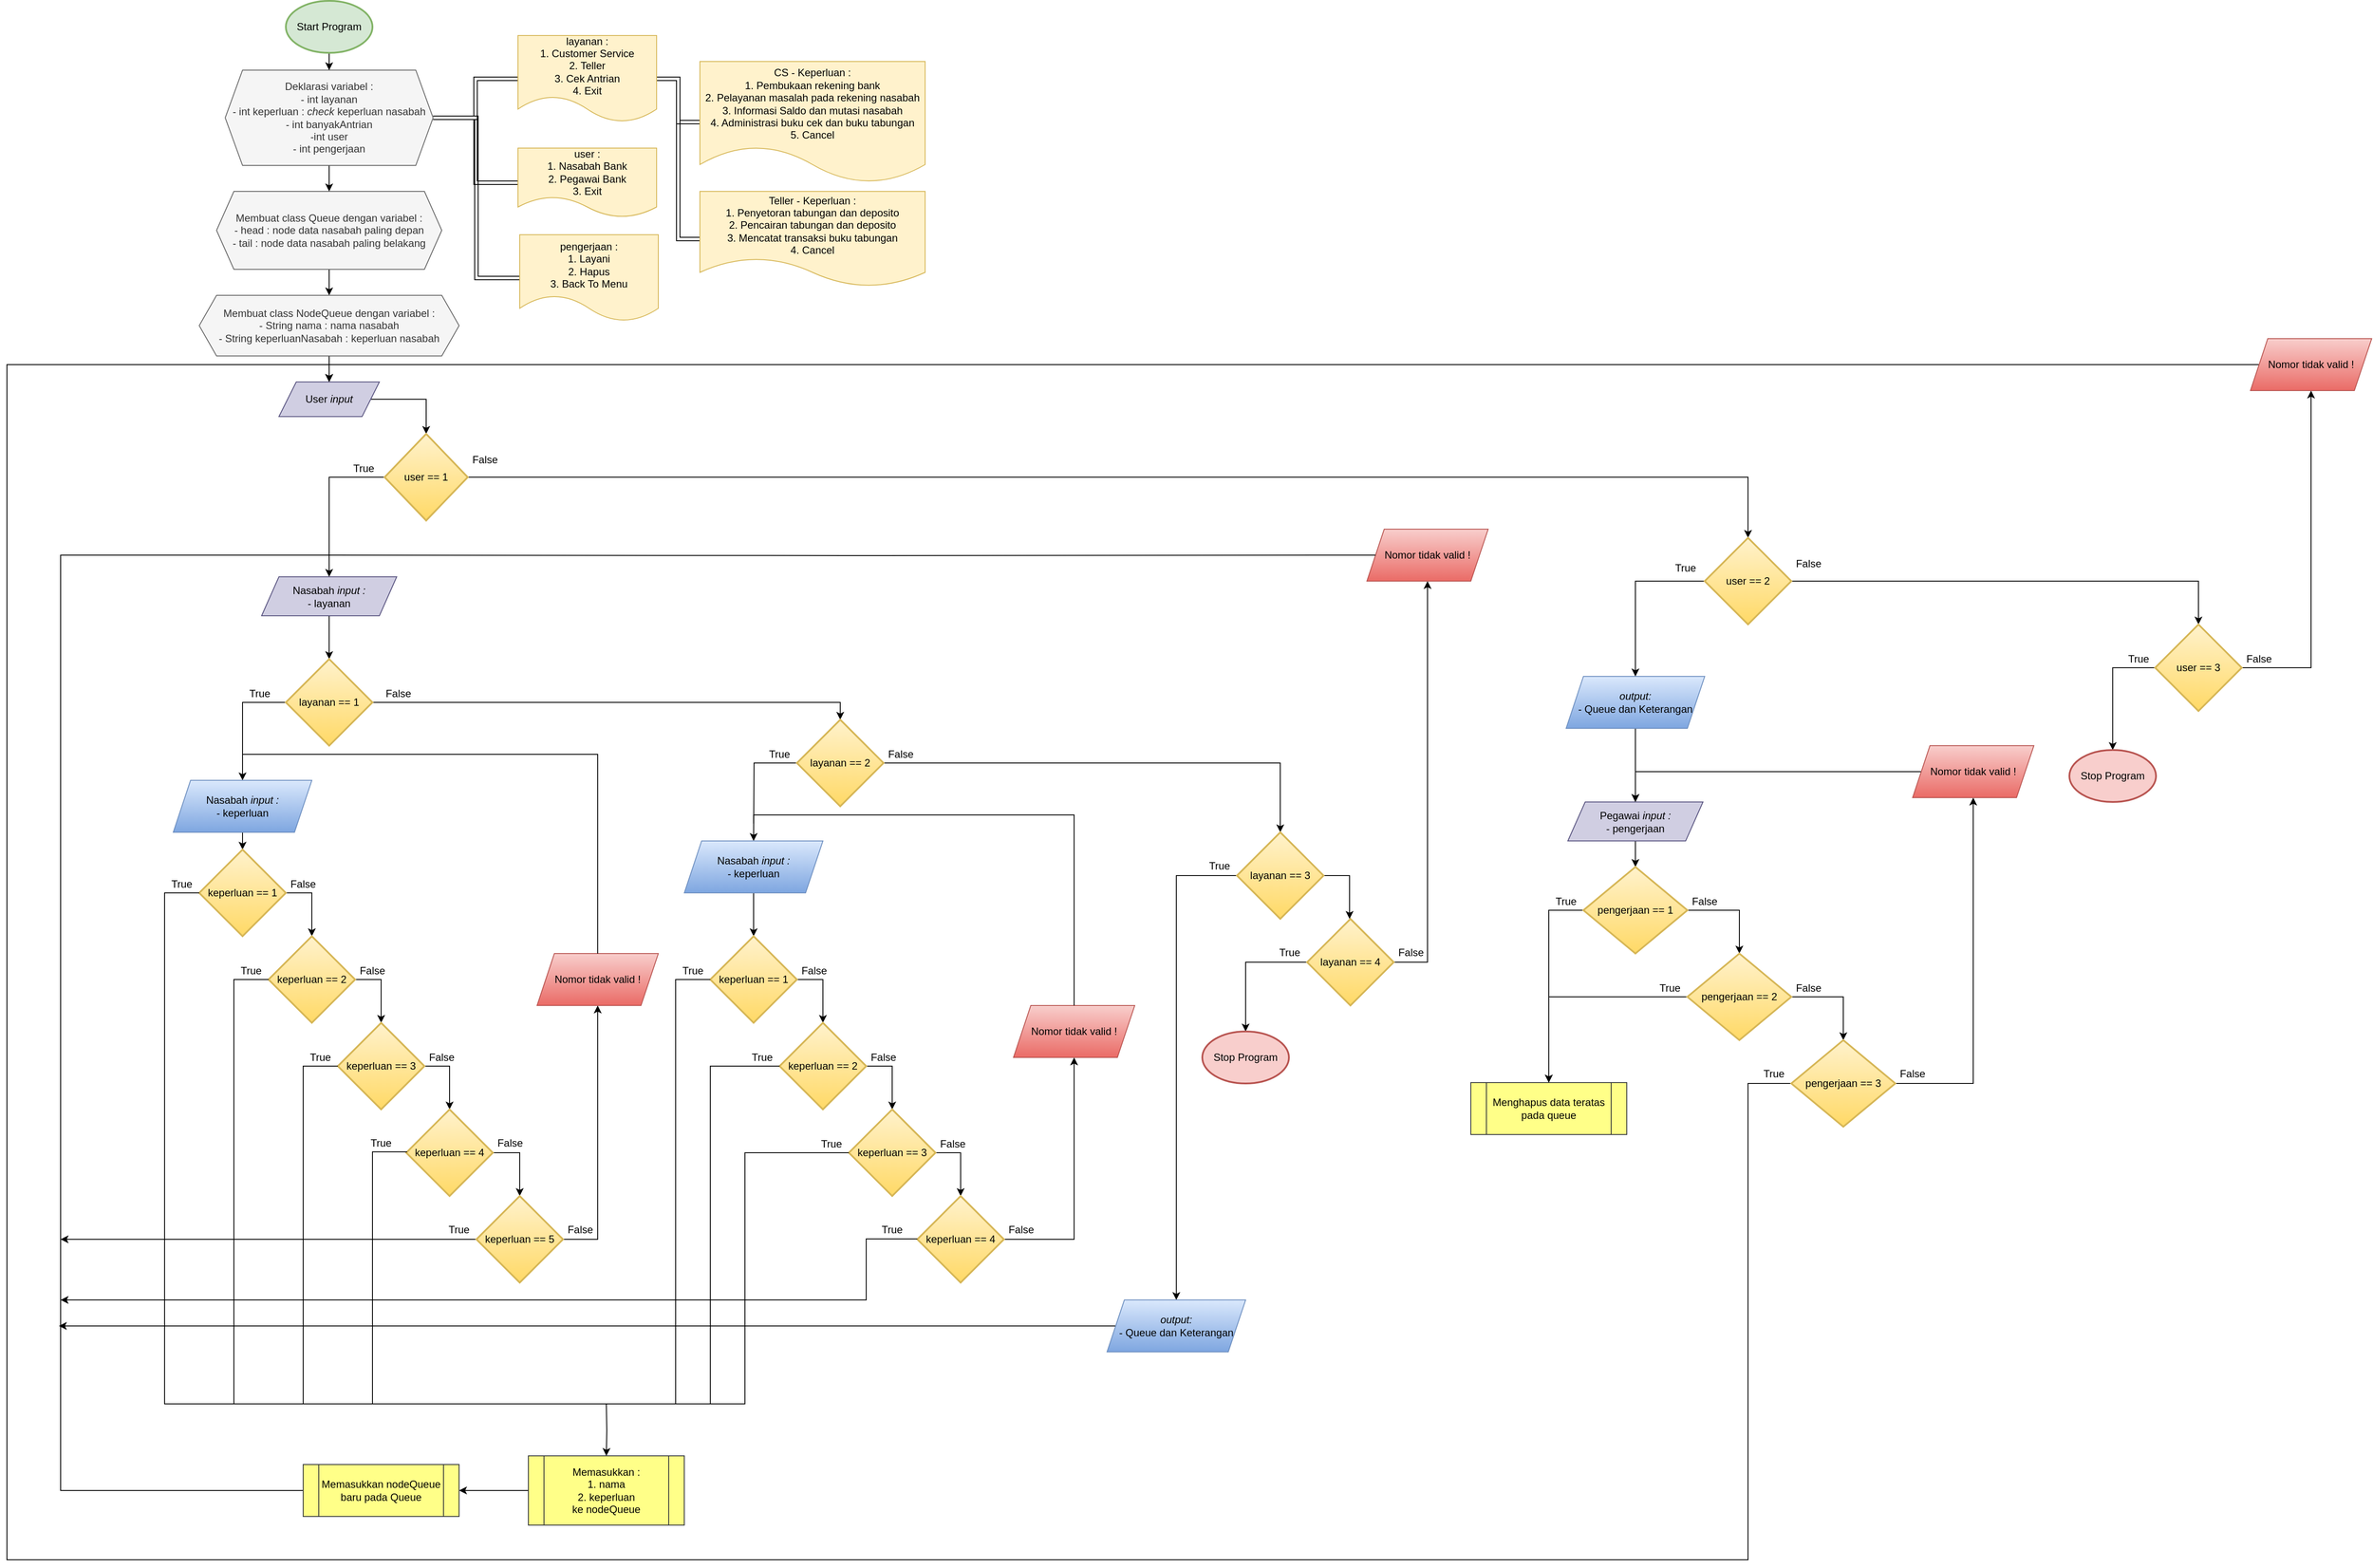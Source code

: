 <mxfile version="14.6.10" type="device"><diagram id="W_DBO2ZxxLpBZ6xTvFUn" name="Page-1"><mxGraphModel dx="1730" dy="913" grid="1" gridSize="10" guides="1" tooltips="1" connect="1" arrows="1" fold="1" page="1" pageScale="1" pageWidth="1654" pageHeight="1169" math="0" shadow="0"><root><mxCell id="0"/><mxCell id="1" parent="0"/><mxCell id="uDgiUrvxa3Ym_vruylxu-8" style="edgeStyle=orthogonalEdgeStyle;rounded=0;orthogonalLoop=1;jettySize=auto;html=1;entryX=0.5;entryY=0;entryDx=0;entryDy=0;" parent="1" source="uDgiUrvxa3Ym_vruylxu-2" target="uDgiUrvxa3Ym_vruylxu-17" edge="1"><mxGeometry relative="1" as="geometry"><mxPoint x="422" y="450" as="targetPoint"/></mxGeometry></mxCell><mxCell id="uDgiUrvxa3Ym_vruylxu-2" value="Start Program" style="strokeWidth=2;html=1;shape=mxgraph.flowchart.start_1;whiteSpace=wrap;shadow=0;strokeColor=#82b366;fillColor=#d5e8d4;gradientDirection=north;" parent="1" vertex="1"><mxGeometry x="372" y="360" width="100" height="60" as="geometry"/></mxCell><mxCell id="uDgiUrvxa3Ym_vruylxu-14" style="edgeStyle=orthogonalEdgeStyle;rounded=0;orthogonalLoop=1;jettySize=auto;html=1;entryX=0.5;entryY=0;entryDx=0;entryDy=0;" parent="1" source="uDgiUrvxa3Ym_vruylxu-9" target="uDgiUrvxa3Ym_vruylxu-13" edge="1"><mxGeometry relative="1" as="geometry"/></mxCell><mxCell id="uDgiUrvxa3Ym_vruylxu-9" value="Membuat class Queue dengan variabel :&lt;br&gt;- head : node data nasabah paling depan&lt;br&gt;- tail : node data nasabah paling belakang" style="shape=hexagon;perimeter=hexagonPerimeter2;whiteSpace=wrap;html=1;fixedSize=1;shadow=0;fillColor=#f5f5f5;strokeColor=#666666;fontColor=#333333;" parent="1" vertex="1"><mxGeometry x="292" y="580" width="260" height="90" as="geometry"/></mxCell><mxCell id="uDgiUrvxa3Ym_vruylxu-290" value="" style="edgeStyle=orthogonalEdgeStyle;rounded=0;orthogonalLoop=1;jettySize=auto;html=1;" parent="1" source="uDgiUrvxa3Ym_vruylxu-13" target="uDgiUrvxa3Ym_vruylxu-223" edge="1"><mxGeometry relative="1" as="geometry"/></mxCell><mxCell id="uDgiUrvxa3Ym_vruylxu-13" value="Membuat class NodeQueue dengan variabel :&lt;br&gt;- String nama : nama nasabah&lt;br&gt;- String keperluanNasabah : keperluan nasabah" style="shape=hexagon;perimeter=hexagonPerimeter2;whiteSpace=wrap;html=1;fixedSize=1;shadow=0;fillColor=#f5f5f5;strokeColor=#666666;fontColor=#333333;" parent="1" vertex="1"><mxGeometry x="272" y="700" width="300" height="70" as="geometry"/></mxCell><mxCell id="uDgiUrvxa3Ym_vruylxu-26" value="" style="edgeStyle=orthogonalEdgeStyle;rounded=0;orthogonalLoop=1;jettySize=auto;html=1;" parent="1" source="uDgiUrvxa3Ym_vruylxu-15" target="uDgiUrvxa3Ym_vruylxu-24" edge="1"><mxGeometry relative="1" as="geometry"/></mxCell><mxCell id="uDgiUrvxa3Ym_vruylxu-15" value="Nasabah &lt;i&gt;input :&lt;/i&gt;&lt;br&gt;- layanan" style="shape=parallelogram;perimeter=parallelogramPerimeter;whiteSpace=wrap;html=1;fixedSize=1;shadow=0;fillColor=#d0cee2;strokeColor=#56517e;" parent="1" vertex="1"><mxGeometry x="344" y="1025" width="156" height="45" as="geometry"/></mxCell><mxCell id="uDgiUrvxa3Ym_vruylxu-19" style="edgeStyle=orthogonalEdgeStyle;rounded=0;orthogonalLoop=1;jettySize=auto;html=1;exitX=0.5;exitY=1;exitDx=0;exitDy=0;entryX=0.5;entryY=0;entryDx=0;entryDy=0;" parent="1" source="uDgiUrvxa3Ym_vruylxu-17" target="uDgiUrvxa3Ym_vruylxu-9" edge="1"><mxGeometry relative="1" as="geometry"/></mxCell><mxCell id="uDgiUrvxa3Ym_vruylxu-32" value="" style="edgeStyle=orthogonalEdgeStyle;rounded=0;orthogonalLoop=1;jettySize=auto;html=1;shape=link;" parent="1" source="uDgiUrvxa3Ym_vruylxu-17" target="uDgiUrvxa3Ym_vruylxu-29" edge="1"><mxGeometry relative="1" as="geometry"/></mxCell><mxCell id="uDgiUrvxa3Ym_vruylxu-262" style="edgeStyle=orthogonalEdgeStyle;shape=link;rounded=0;orthogonalLoop=1;jettySize=auto;html=1;entryX=0;entryY=0.5;entryDx=0;entryDy=0;" parent="1" source="uDgiUrvxa3Ym_vruylxu-17" target="uDgiUrvxa3Ym_vruylxu-261" edge="1"><mxGeometry relative="1" as="geometry"/></mxCell><mxCell id="uDgiUrvxa3Ym_vruylxu-17" value="Deklarasi variabel :&lt;br&gt;- int layanan&lt;br&gt;- int keperluan : &lt;i&gt;check &lt;/i&gt;keperluan nasabah&lt;br&gt;- int banyakAntrian&lt;br&gt;-int user&lt;br&gt;- int pengerjaan" style="shape=hexagon;perimeter=hexagonPerimeter2;whiteSpace=wrap;html=1;fixedSize=1;shadow=0;fillColor=#f5f5f5;strokeColor=#666666;fontColor=#333333;" parent="1" vertex="1"><mxGeometry x="302" y="440" width="240" height="110" as="geometry"/></mxCell><mxCell id="uDgiUrvxa3Ym_vruylxu-34" style="edgeStyle=orthogonalEdgeStyle;rounded=0;orthogonalLoop=1;jettySize=auto;html=1;entryX=0.5;entryY=0;entryDx=0;entryDy=0;" parent="1" source="uDgiUrvxa3Ym_vruylxu-24" target="uDgiUrvxa3Ym_vruylxu-84" edge="1"><mxGeometry relative="1" as="geometry"><mxPoint x="322" y="1230" as="targetPoint"/><Array as="points"><mxPoint x="322" y="1170"/></Array></mxGeometry></mxCell><mxCell id="uDgiUrvxa3Ym_vruylxu-38" style="edgeStyle=orthogonalEdgeStyle;rounded=0;orthogonalLoop=1;jettySize=auto;html=1;entryX=0.5;entryY=0;entryDx=0;entryDy=0;entryPerimeter=0;" parent="1" source="uDgiUrvxa3Ym_vruylxu-24" target="uDgiUrvxa3Ym_vruylxu-36" edge="1"><mxGeometry relative="1" as="geometry"/></mxCell><mxCell id="uDgiUrvxa3Ym_vruylxu-24" value="layanan == 1" style="strokeWidth=2;html=1;shape=mxgraph.flowchart.decision;whiteSpace=wrap;shadow=0;gradientColor=#ffd966;fillColor=#fff2cc;strokeColor=#d6b656;" parent="1" vertex="1"><mxGeometry x="372" y="1120" width="100" height="100" as="geometry"/></mxCell><mxCell id="uDgiUrvxa3Ym_vruylxu-27" value="True" style="text;html=1;strokeColor=none;fillColor=none;align=center;verticalAlign=middle;whiteSpace=wrap;rounded=0;shadow=0;" parent="1" vertex="1"><mxGeometry x="322" y="1150" width="40" height="20" as="geometry"/></mxCell><mxCell id="uDgiUrvxa3Ym_vruylxu-116" value="" style="edgeStyle=orthogonalEdgeStyle;rounded=0;orthogonalLoop=1;jettySize=auto;html=1;shape=link;" parent="1" source="uDgiUrvxa3Ym_vruylxu-29" target="uDgiUrvxa3Ym_vruylxu-115" edge="1"><mxGeometry relative="1" as="geometry"/></mxCell><mxCell id="uDgiUrvxa3Ym_vruylxu-118" style="edgeStyle=orthogonalEdgeStyle;shape=link;rounded=0;orthogonalLoop=1;jettySize=auto;html=1;entryX=0;entryY=0.5;entryDx=0;entryDy=0;" parent="1" source="uDgiUrvxa3Ym_vruylxu-29" target="uDgiUrvxa3Ym_vruylxu-117" edge="1"><mxGeometry relative="1" as="geometry"/></mxCell><mxCell id="uDgiUrvxa3Ym_vruylxu-29" value="layanan :&lt;br&gt;1. Customer Service&lt;br&gt;2. Teller&lt;br&gt;3. Cek Antrian&lt;br&gt;4. Exit" style="shape=document;whiteSpace=wrap;html=1;boundedLbl=1;dashed=0;flipH=1;shadow=0;fillColor=#fff2cc;strokeColor=#d6b656;" parent="1" vertex="1"><mxGeometry x="640" y="400" width="160" height="100" as="geometry"/></mxCell><mxCell id="uDgiUrvxa3Ym_vruylxu-47" style="edgeStyle=orthogonalEdgeStyle;rounded=0;orthogonalLoop=1;jettySize=auto;html=1;" parent="1" source="uDgiUrvxa3Ym_vruylxu-36" edge="1"><mxGeometry relative="1" as="geometry"><mxPoint x="912" y="1330" as="targetPoint"/></mxGeometry></mxCell><mxCell id="uDgiUrvxa3Ym_vruylxu-246" style="edgeStyle=orthogonalEdgeStyle;rounded=0;orthogonalLoop=1;jettySize=auto;html=1;entryX=0.5;entryY=0;entryDx=0;entryDy=0;entryPerimeter=0;" parent="1" source="uDgiUrvxa3Ym_vruylxu-36" target="uDgiUrvxa3Ym_vruylxu-245" edge="1"><mxGeometry relative="1" as="geometry"/></mxCell><mxCell id="uDgiUrvxa3Ym_vruylxu-36" value="layanan == 2" style="strokeWidth=2;html=1;shape=mxgraph.flowchart.decision;whiteSpace=wrap;shadow=0;gradientColor=#ffd966;fillColor=#fff2cc;strokeColor=#d6b656;" parent="1" vertex="1"><mxGeometry x="962" y="1190" width="100" height="100" as="geometry"/></mxCell><mxCell id="uDgiUrvxa3Ym_vruylxu-37" value="True" style="text;html=1;strokeColor=none;fillColor=none;align=center;verticalAlign=middle;whiteSpace=wrap;rounded=0;shadow=0;" parent="1" vertex="1"><mxGeometry x="922" y="1220" width="40" height="20" as="geometry"/></mxCell><mxCell id="uDgiUrvxa3Ym_vruylxu-43" value="False" style="text;html=1;strokeColor=none;fillColor=none;align=center;verticalAlign=middle;whiteSpace=wrap;rounded=0;shadow=0;" parent="1" vertex="1"><mxGeometry x="482" y="1150" width="40" height="20" as="geometry"/></mxCell><mxCell id="uDgiUrvxa3Ym_vruylxu-52" value="False" style="text;html=1;strokeColor=none;fillColor=none;align=center;verticalAlign=middle;whiteSpace=wrap;rounded=0;shadow=0;" parent="1" vertex="1"><mxGeometry x="1062" y="1220" width="40" height="20" as="geometry"/></mxCell><mxCell id="uDgiUrvxa3Ym_vruylxu-94" value="" style="edgeStyle=orthogonalEdgeStyle;rounded=0;orthogonalLoop=1;jettySize=auto;html=1;" parent="1" source="uDgiUrvxa3Ym_vruylxu-84" target="uDgiUrvxa3Ym_vruylxu-88" edge="1"><mxGeometry relative="1" as="geometry"/></mxCell><mxCell id="uDgiUrvxa3Ym_vruylxu-84" value="Nasabah &lt;i&gt;input :&lt;/i&gt;&lt;br&gt;- keperluan" style="shape=parallelogram;perimeter=parallelogramPerimeter;whiteSpace=wrap;html=1;fixedSize=1;shadow=0;gradientColor=#7ea6e0;fillColor=#dae8fc;strokeColor=#6c8ebf;" parent="1" vertex="1"><mxGeometry x="242" y="1260" width="160" height="60" as="geometry"/></mxCell><mxCell id="uDgiUrvxa3Ym_vruylxu-130" style="edgeStyle=orthogonalEdgeStyle;rounded=0;orthogonalLoop=1;jettySize=auto;html=1;entryX=0.5;entryY=0;entryDx=0;entryDy=0;entryPerimeter=0;" parent="1" source="uDgiUrvxa3Ym_vruylxu-88" target="uDgiUrvxa3Ym_vruylxu-103" edge="1"><mxGeometry relative="1" as="geometry"><Array as="points"><mxPoint x="402" y="1390"/></Array></mxGeometry></mxCell><mxCell id="uDgiUrvxa3Ym_vruylxu-88" value="keperluan == 1" style="strokeWidth=2;html=1;shape=mxgraph.flowchart.decision;whiteSpace=wrap;shadow=0;gradientColor=#ffd966;fillColor=#fff2cc;strokeColor=#d6b656;" parent="1" vertex="1"><mxGeometry x="272" y="1340" width="100" height="100" as="geometry"/></mxCell><mxCell id="uDgiUrvxa3Ym_vruylxu-89" value="True" style="text;html=1;strokeColor=none;fillColor=none;align=center;verticalAlign=middle;whiteSpace=wrap;rounded=0;shadow=0;" parent="1" vertex="1"><mxGeometry x="232" y="1370" width="40" height="20" as="geometry"/></mxCell><mxCell id="uDgiUrvxa3Ym_vruylxu-156" value="" style="edgeStyle=orthogonalEdgeStyle;rounded=0;orthogonalLoop=1;jettySize=auto;html=1;" parent="1" source="uDgiUrvxa3Ym_vruylxu-90" target="uDgiUrvxa3Ym_vruylxu-155" edge="1"><mxGeometry relative="1" as="geometry"/></mxCell><mxCell id="uDgiUrvxa3Ym_vruylxu-90" value="&lt;span style=&quot;font-family: &amp;#34;helvetica&amp;#34;&quot;&gt;Memasukkan :&lt;/span&gt;&lt;br style=&quot;font-family: &amp;#34;helvetica&amp;#34;&quot;&gt;&lt;span style=&quot;font-family: &amp;#34;helvetica&amp;#34;&quot;&gt;1. nama&lt;/span&gt;&lt;br style=&quot;font-family: &amp;#34;helvetica&amp;#34;&quot;&gt;&lt;span style=&quot;font-family: &amp;#34;helvetica&amp;#34;&quot;&gt;2. keperluan&lt;/span&gt;&lt;br style=&quot;font-family: &amp;#34;helvetica&amp;#34;&quot;&gt;&lt;span style=&quot;font-family: &amp;#34;helvetica&amp;#34;&quot;&gt;ke nodeQueue&lt;/span&gt;" style="shape=process;whiteSpace=wrap;html=1;backgroundOutline=1;shadow=0;fillColor=#ffff88;strokeColor=#36393d;" parent="1" vertex="1"><mxGeometry x="652" y="2040" width="180" height="80" as="geometry"/></mxCell><mxCell id="uDgiUrvxa3Ym_vruylxu-131" style="edgeStyle=orthogonalEdgeStyle;rounded=0;orthogonalLoop=1;jettySize=auto;html=1;entryX=0.5;entryY=0;entryDx=0;entryDy=0;entryPerimeter=0;" parent="1" source="uDgiUrvxa3Ym_vruylxu-103" target="uDgiUrvxa3Ym_vruylxu-109" edge="1"><mxGeometry relative="1" as="geometry"><Array as="points"><mxPoint x="482" y="1490"/></Array></mxGeometry></mxCell><mxCell id="uDgiUrvxa3Ym_vruylxu-103" value="keperluan == 2" style="strokeWidth=2;html=1;shape=mxgraph.flowchart.decision;whiteSpace=wrap;shadow=0;gradientColor=#ffd966;fillColor=#fff2cc;strokeColor=#d6b656;" parent="1" vertex="1"><mxGeometry x="352" y="1440" width="100" height="100" as="geometry"/></mxCell><mxCell id="uDgiUrvxa3Ym_vruylxu-132" style="edgeStyle=orthogonalEdgeStyle;rounded=0;orthogonalLoop=1;jettySize=auto;html=1;entryX=0.5;entryY=0;entryDx=0;entryDy=0;entryPerimeter=0;" parent="1" source="uDgiUrvxa3Ym_vruylxu-109" target="uDgiUrvxa3Ym_vruylxu-126" edge="1"><mxGeometry relative="1" as="geometry"><Array as="points"><mxPoint x="561" y="1590"/></Array></mxGeometry></mxCell><mxCell id="uDgiUrvxa3Ym_vruylxu-109" value="keperluan == 3" style="strokeWidth=2;html=1;shape=mxgraph.flowchart.decision;whiteSpace=wrap;shadow=0;gradientColor=#ffd966;fillColor=#fff2cc;strokeColor=#d6b656;" parent="1" vertex="1"><mxGeometry x="432" y="1540" width="100" height="100" as="geometry"/></mxCell><mxCell id="uDgiUrvxa3Ym_vruylxu-115" value="CS - Keperluan :&lt;br&gt;1. Pembukaan rekening bank&lt;br&gt;2. Pelayanan masalah pada rekening nasabah&lt;br&gt;3. Informasi Saldo dan mutasi nasabah&lt;br&gt;4. Administrasi buku cek dan buku tabungan&lt;br&gt;5. Cancel" style="shape=document;whiteSpace=wrap;html=1;boundedLbl=1;dashed=0;flipH=1;shadow=0;fillColor=#fff2cc;strokeColor=#d6b656;" parent="1" vertex="1"><mxGeometry x="850" y="430" width="260" height="140" as="geometry"/></mxCell><mxCell id="uDgiUrvxa3Ym_vruylxu-117" value="Teller - Keperluan :&lt;br&gt;1. Penyetoran tabungan dan deposito&lt;br&gt;2. Pencairan tabungan dan deposito&lt;br&gt;3. Mencatat transaksi buku tabungan&lt;br&gt;4. Cancel" style="shape=document;whiteSpace=wrap;html=1;boundedLbl=1;dashed=0;flipH=1;shadow=0;fillColor=#fff2cc;strokeColor=#d6b656;" parent="1" vertex="1"><mxGeometry x="850" y="580" width="260" height="110" as="geometry"/></mxCell><mxCell id="uDgiUrvxa3Ym_vruylxu-134" value="" style="edgeStyle=orthogonalEdgeStyle;rounded=0;orthogonalLoop=1;jettySize=auto;html=1;" parent="1" source="uDgiUrvxa3Ym_vruylxu-126" target="uDgiUrvxa3Ym_vruylxu-133" edge="1"><mxGeometry relative="1" as="geometry"><Array as="points"><mxPoint x="642" y="1690"/></Array></mxGeometry></mxCell><mxCell id="uDgiUrvxa3Ym_vruylxu-126" value="keperluan == 4" style="strokeWidth=2;html=1;shape=mxgraph.flowchart.decision;whiteSpace=wrap;shadow=0;gradientColor=#ffd966;fillColor=#fff2cc;strokeColor=#d6b656;" parent="1" vertex="1"><mxGeometry x="511" y="1640" width="100" height="100" as="geometry"/></mxCell><mxCell id="uDgiUrvxa3Ym_vruylxu-194" style="edgeStyle=orthogonalEdgeStyle;rounded=0;orthogonalLoop=1;jettySize=auto;html=1;" parent="1" source="uDgiUrvxa3Ym_vruylxu-133" edge="1"><mxGeometry relative="1" as="geometry"><mxPoint x="112" y="1790" as="targetPoint"/></mxGeometry></mxCell><mxCell id="uDgiUrvxa3Ym_vruylxu-204" style="edgeStyle=orthogonalEdgeStyle;rounded=0;orthogonalLoop=1;jettySize=auto;html=1;entryX=0.5;entryY=1;entryDx=0;entryDy=0;" parent="1" source="uDgiUrvxa3Ym_vruylxu-133" target="uDgiUrvxa3Ym_vruylxu-203" edge="1"><mxGeometry relative="1" as="geometry"><Array as="points"><mxPoint x="732" y="1790"/><mxPoint x="732" y="1520"/></Array></mxGeometry></mxCell><mxCell id="uDgiUrvxa3Ym_vruylxu-133" value="keperluan == 5" style="strokeWidth=2;html=1;shape=mxgraph.flowchart.decision;whiteSpace=wrap;shadow=0;gradientColor=#ffd966;fillColor=#fff2cc;strokeColor=#d6b656;" parent="1" vertex="1"><mxGeometry x="592" y="1740" width="100" height="100" as="geometry"/></mxCell><mxCell id="uDgiUrvxa3Ym_vruylxu-135" value="True" style="text;html=1;strokeColor=none;fillColor=none;align=center;verticalAlign=middle;whiteSpace=wrap;rounded=0;shadow=0;" parent="1" vertex="1"><mxGeometry x="312" y="1470" width="40" height="20" as="geometry"/></mxCell><mxCell id="uDgiUrvxa3Ym_vruylxu-136" value="True" style="text;html=1;strokeColor=none;fillColor=none;align=center;verticalAlign=middle;whiteSpace=wrap;rounded=0;shadow=0;" parent="1" vertex="1"><mxGeometry x="392" y="1570" width="40" height="20" as="geometry"/></mxCell><mxCell id="uDgiUrvxa3Ym_vruylxu-137" value="True" style="text;html=1;strokeColor=none;fillColor=none;align=center;verticalAlign=middle;whiteSpace=wrap;rounded=0;shadow=0;" parent="1" vertex="1"><mxGeometry x="462" y="1669" width="40" height="20" as="geometry"/></mxCell><mxCell id="uDgiUrvxa3Ym_vruylxu-139" value="False" style="text;html=1;strokeColor=none;fillColor=none;align=center;verticalAlign=middle;whiteSpace=wrap;rounded=0;shadow=0;" parent="1" vertex="1"><mxGeometry x="372" y="1370" width="40" height="20" as="geometry"/></mxCell><mxCell id="uDgiUrvxa3Ym_vruylxu-140" value="False" style="text;html=1;strokeColor=none;fillColor=none;align=center;verticalAlign=middle;whiteSpace=wrap;rounded=0;shadow=0;" parent="1" vertex="1"><mxGeometry x="452" y="1470" width="40" height="20" as="geometry"/></mxCell><mxCell id="uDgiUrvxa3Ym_vruylxu-141" value="False" style="text;html=1;strokeColor=none;fillColor=none;align=center;verticalAlign=middle;whiteSpace=wrap;rounded=0;shadow=0;" parent="1" vertex="1"><mxGeometry x="532" y="1570" width="40" height="20" as="geometry"/></mxCell><mxCell id="uDgiUrvxa3Ym_vruylxu-142" value="False" style="text;html=1;strokeColor=none;fillColor=none;align=center;verticalAlign=middle;whiteSpace=wrap;rounded=0;shadow=0;" parent="1" vertex="1"><mxGeometry x="611" y="1669" width="40" height="20" as="geometry"/></mxCell><mxCell id="uDgiUrvxa3Ym_vruylxu-154" value="" style="endArrow=none;html=1;rounded=0;edgeStyle=orthogonalEdgeStyle;entryX=0;entryY=0.5;entryDx=0;entryDy=0;" parent="1" target="uDgiUrvxa3Ym_vruylxu-155" edge="1"><mxGeometry width="50" height="50" relative="1" as="geometry"><mxPoint x="422" y="1000" as="sourcePoint"/><mxPoint x="102" y="1780" as="targetPoint"/><Array as="points"><mxPoint x="112" y="1000"/><mxPoint x="112" y="2080"/></Array></mxGeometry></mxCell><mxCell id="uDgiUrvxa3Ym_vruylxu-155" value="Memasukkan nodeQueue baru pada Queue" style="shape=process;whiteSpace=wrap;html=1;backgroundOutline=1;shadow=0;fillColor=#ffff88;strokeColor=#36393d;" parent="1" vertex="1"><mxGeometry x="392" y="2050" width="180" height="60" as="geometry"/></mxCell><mxCell id="uDgiUrvxa3Ym_vruylxu-179" value="" style="edgeStyle=orthogonalEdgeStyle;rounded=0;orthogonalLoop=1;jettySize=auto;html=1;" parent="1" source="uDgiUrvxa3Ym_vruylxu-157" target="uDgiUrvxa3Ym_vruylxu-161" edge="1"><mxGeometry relative="1" as="geometry"/></mxCell><mxCell id="uDgiUrvxa3Ym_vruylxu-157" value="Nasabah &lt;i&gt;input :&lt;/i&gt;&lt;br&gt;- keperluan" style="shape=parallelogram;perimeter=parallelogramPerimeter;whiteSpace=wrap;html=1;fixedSize=1;shadow=0;gradientColor=#7ea6e0;fillColor=#dae8fc;strokeColor=#6c8ebf;" parent="1" vertex="1"><mxGeometry x="832" y="1330" width="160" height="60" as="geometry"/></mxCell><mxCell id="uDgiUrvxa3Ym_vruylxu-160" style="edgeStyle=orthogonalEdgeStyle;rounded=0;orthogonalLoop=1;jettySize=auto;html=1;entryX=0.5;entryY=0;entryDx=0;entryDy=0;entryPerimeter=0;" parent="1" source="uDgiUrvxa3Ym_vruylxu-161" target="uDgiUrvxa3Ym_vruylxu-165" edge="1"><mxGeometry relative="1" as="geometry"><Array as="points"><mxPoint x="992" y="1490"/></Array></mxGeometry></mxCell><mxCell id="uDgiUrvxa3Ym_vruylxu-161" value="keperluan == 1" style="strokeWidth=2;html=1;shape=mxgraph.flowchart.decision;whiteSpace=wrap;shadow=0;gradientColor=#ffd966;fillColor=#fff2cc;strokeColor=#d6b656;" parent="1" vertex="1"><mxGeometry x="862" y="1440" width="100" height="100" as="geometry"/></mxCell><mxCell id="uDgiUrvxa3Ym_vruylxu-162" value="True" style="text;html=1;strokeColor=none;fillColor=none;align=center;verticalAlign=middle;whiteSpace=wrap;rounded=0;shadow=0;" parent="1" vertex="1"><mxGeometry x="822" y="1470" width="40" height="20" as="geometry"/></mxCell><mxCell id="uDgiUrvxa3Ym_vruylxu-164" style="edgeStyle=orthogonalEdgeStyle;rounded=0;orthogonalLoop=1;jettySize=auto;html=1;entryX=0.5;entryY=0;entryDx=0;entryDy=0;entryPerimeter=0;" parent="1" source="uDgiUrvxa3Ym_vruylxu-165" target="uDgiUrvxa3Ym_vruylxu-168" edge="1"><mxGeometry relative="1" as="geometry"><Array as="points"><mxPoint x="1072" y="1590"/></Array></mxGeometry></mxCell><mxCell id="uDgiUrvxa3Ym_vruylxu-165" value="keperluan == 2" style="strokeWidth=2;html=1;shape=mxgraph.flowchart.decision;whiteSpace=wrap;shadow=0;gradientColor=#ffd966;fillColor=#fff2cc;strokeColor=#d6b656;" parent="1" vertex="1"><mxGeometry x="942" y="1540" width="100" height="100" as="geometry"/></mxCell><mxCell id="uDgiUrvxa3Ym_vruylxu-167" style="edgeStyle=orthogonalEdgeStyle;rounded=0;orthogonalLoop=1;jettySize=auto;html=1;entryX=0.5;entryY=0;entryDx=0;entryDy=0;entryPerimeter=0;" parent="1" source="uDgiUrvxa3Ym_vruylxu-168" target="uDgiUrvxa3Ym_vruylxu-171" edge="1"><mxGeometry relative="1" as="geometry"><Array as="points"><mxPoint x="1151" y="1690"/></Array></mxGeometry></mxCell><mxCell id="uDgiUrvxa3Ym_vruylxu-168" value="keperluan == 3" style="strokeWidth=2;html=1;shape=mxgraph.flowchart.decision;whiteSpace=wrap;shadow=0;gradientColor=#ffd966;fillColor=#fff2cc;strokeColor=#d6b656;" parent="1" vertex="1"><mxGeometry x="1022" y="1640" width="100" height="100" as="geometry"/></mxCell><mxCell id="uDgiUrvxa3Ym_vruylxu-169" value="" style="edgeStyle=orthogonalEdgeStyle;rounded=0;orthogonalLoop=1;jettySize=auto;html=1;entryX=0.5;entryY=1;entryDx=0;entryDy=0;" parent="1" source="uDgiUrvxa3Ym_vruylxu-171" target="uDgiUrvxa3Ym_vruylxu-207" edge="1"><mxGeometry relative="1" as="geometry"><mxPoint x="1232" y="1840" as="targetPoint"/><Array as="points"><mxPoint x="1282" y="1790"/></Array></mxGeometry></mxCell><mxCell id="uDgiUrvxa3Ym_vruylxu-171" value="keperluan == 4" style="strokeWidth=2;html=1;shape=mxgraph.flowchart.decision;whiteSpace=wrap;shadow=0;gradientColor=#ffd966;fillColor=#fff2cc;strokeColor=#d6b656;" parent="1" vertex="1"><mxGeometry x="1101" y="1740" width="100" height="100" as="geometry"/></mxCell><mxCell id="uDgiUrvxa3Ym_vruylxu-172" value="True" style="text;html=1;strokeColor=none;fillColor=none;align=center;verticalAlign=middle;whiteSpace=wrap;rounded=0;shadow=0;" parent="1" vertex="1"><mxGeometry x="902" y="1570" width="40" height="20" as="geometry"/></mxCell><mxCell id="uDgiUrvxa3Ym_vruylxu-173" value="True" style="text;html=1;strokeColor=none;fillColor=none;align=center;verticalAlign=middle;whiteSpace=wrap;rounded=0;shadow=0;" parent="1" vertex="1"><mxGeometry x="982" y="1670" width="40" height="20" as="geometry"/></mxCell><mxCell id="uDgiUrvxa3Ym_vruylxu-174" value="True" style="text;html=1;strokeColor=none;fillColor=none;align=center;verticalAlign=middle;whiteSpace=wrap;rounded=0;shadow=0;" parent="1" vertex="1"><mxGeometry x="1052" y="1769" width="40" height="20" as="geometry"/></mxCell><mxCell id="uDgiUrvxa3Ym_vruylxu-175" value="False" style="text;html=1;strokeColor=none;fillColor=none;align=center;verticalAlign=middle;whiteSpace=wrap;rounded=0;shadow=0;" parent="1" vertex="1"><mxGeometry x="962" y="1470" width="40" height="20" as="geometry"/></mxCell><mxCell id="uDgiUrvxa3Ym_vruylxu-176" value="False" style="text;html=1;strokeColor=none;fillColor=none;align=center;verticalAlign=middle;whiteSpace=wrap;rounded=0;shadow=0;" parent="1" vertex="1"><mxGeometry x="1042" y="1570" width="40" height="20" as="geometry"/></mxCell><mxCell id="uDgiUrvxa3Ym_vruylxu-177" value="False" style="text;html=1;strokeColor=none;fillColor=none;align=center;verticalAlign=middle;whiteSpace=wrap;rounded=0;shadow=0;" parent="1" vertex="1"><mxGeometry x="1122" y="1670" width="40" height="20" as="geometry"/></mxCell><mxCell id="uDgiUrvxa3Ym_vruylxu-178" value="False" style="text;html=1;strokeColor=none;fillColor=none;align=center;verticalAlign=middle;whiteSpace=wrap;rounded=0;shadow=0;" parent="1" vertex="1"><mxGeometry x="1201" y="1769" width="40" height="20" as="geometry"/></mxCell><mxCell id="uDgiUrvxa3Ym_vruylxu-182" value="" style="endArrow=none;html=1;rounded=0;edgeStyle=orthogonalEdgeStyle;" parent="1" edge="1"><mxGeometry width="50" height="50" relative="1" as="geometry"><mxPoint x="742" y="1980" as="sourcePoint"/><mxPoint x="272" y="1390" as="targetPoint"/><Array as="points"><mxPoint x="742" y="1980"/><mxPoint x="232" y="1980"/><mxPoint x="232" y="1390"/></Array></mxGeometry></mxCell><mxCell id="uDgiUrvxa3Ym_vruylxu-183" value="" style="endArrow=classic;html=1;rounded=0;edgeStyle=orthogonalEdgeStyle;entryX=0.5;entryY=0;entryDx=0;entryDy=0;" parent="1" target="uDgiUrvxa3Ym_vruylxu-90" edge="1"><mxGeometry width="50" height="50" relative="1" as="geometry"><mxPoint x="742" y="1980" as="sourcePoint"/><mxPoint x="742" y="1900" as="targetPoint"/></mxGeometry></mxCell><mxCell id="uDgiUrvxa3Ym_vruylxu-186" value="" style="endArrow=none;html=1;rounded=0;edgeStyle=orthogonalEdgeStyle;entryX=1;entryY=1;entryDx=0;entryDy=0;" parent="1" target="uDgiUrvxa3Ym_vruylxu-135" edge="1"><mxGeometry width="50" height="50" relative="1" as="geometry"><mxPoint x="312" y="1980" as="sourcePoint"/><mxPoint x="347" y="1490" as="targetPoint"/><Array as="points"><mxPoint x="312" y="1490"/></Array></mxGeometry></mxCell><mxCell id="uDgiUrvxa3Ym_vruylxu-187" value="" style="endArrow=none;html=1;rounded=0;edgeStyle=orthogonalEdgeStyle;entryX=1;entryY=1;entryDx=0;entryDy=0;" parent="1" edge="1"><mxGeometry width="50" height="50" relative="1" as="geometry"><mxPoint x="392" y="1980" as="sourcePoint"/><mxPoint x="432" y="1590" as="targetPoint"/><Array as="points"><mxPoint x="392" y="1590"/></Array></mxGeometry></mxCell><mxCell id="uDgiUrvxa3Ym_vruylxu-188" value="" style="endArrow=none;html=1;rounded=0;edgeStyle=orthogonalEdgeStyle;entryX=1;entryY=1;entryDx=0;entryDy=0;" parent="1" edge="1"><mxGeometry width="50" height="50" relative="1" as="geometry"><mxPoint x="472" y="1980" as="sourcePoint"/><mxPoint x="512" y="1689" as="targetPoint"/><Array as="points"><mxPoint x="472" y="1689"/></Array></mxGeometry></mxCell><mxCell id="uDgiUrvxa3Ym_vruylxu-190" value="" style="endArrow=none;html=1;rounded=0;edgeStyle=orthogonalEdgeStyle;entryX=1;entryY=1;entryDx=0;entryDy=0;" parent="1" edge="1"><mxGeometry width="50" height="50" relative="1" as="geometry"><mxPoint x="742" y="1980" as="sourcePoint"/><mxPoint x="862" y="1490" as="targetPoint"/><Array as="points"><mxPoint x="822" y="1490"/></Array></mxGeometry></mxCell><mxCell id="uDgiUrvxa3Ym_vruylxu-191" value="" style="endArrow=none;html=1;rounded=0;edgeStyle=orthogonalEdgeStyle;entryX=1;entryY=1;entryDx=0;entryDy=0;" parent="1" target="uDgiUrvxa3Ym_vruylxu-173" edge="1"><mxGeometry width="50" height="50" relative="1" as="geometry"><mxPoint x="742" y="1980" as="sourcePoint"/><mxPoint x="992" y="1690" as="targetPoint"/><Array as="points"><mxPoint x="902" y="1690"/></Array></mxGeometry></mxCell><mxCell id="uDgiUrvxa3Ym_vruylxu-192" value="" style="endArrow=none;html=1;rounded=0;edgeStyle=orthogonalEdgeStyle;entryX=1;entryY=1;entryDx=0;entryDy=0;" parent="1" edge="1"><mxGeometry width="50" height="50" relative="1" as="geometry"><mxPoint x="862" y="1980" as="sourcePoint"/><mxPoint x="942" y="1590" as="targetPoint"/><Array as="points"><mxPoint x="862" y="1880"/><mxPoint x="862" y="1590"/></Array></mxGeometry></mxCell><mxCell id="uDgiUrvxa3Ym_vruylxu-195" value="True" style="text;html=1;strokeColor=none;fillColor=none;align=center;verticalAlign=middle;whiteSpace=wrap;rounded=0;shadow=0;" parent="1" vertex="1"><mxGeometry x="552" y="1769" width="40" height="20" as="geometry"/></mxCell><mxCell id="uDgiUrvxa3Ym_vruylxu-196" style="edgeStyle=orthogonalEdgeStyle;rounded=0;orthogonalLoop=1;jettySize=auto;html=1;" parent="1" edge="1"><mxGeometry relative="1" as="geometry"><mxPoint x="112" y="1860" as="targetPoint"/><mxPoint x="1101" y="1789.5" as="sourcePoint"/><Array as="points"><mxPoint x="1042" y="1790"/><mxPoint x="1042" y="1860"/></Array></mxGeometry></mxCell><mxCell id="uDgiUrvxa3Ym_vruylxu-199" value="False" style="text;html=1;strokeColor=none;fillColor=none;align=center;verticalAlign=middle;whiteSpace=wrap;rounded=0;shadow=0;" parent="1" vertex="1"><mxGeometry x="692" y="1769" width="40" height="20" as="geometry"/></mxCell><mxCell id="uDgiUrvxa3Ym_vruylxu-203" value="Nomor tidak valid !" style="shape=parallelogram;perimeter=parallelogramPerimeter;whiteSpace=wrap;html=1;fixedSize=1;shadow=0;gradientColor=#ea6b66;fillColor=#f8cecc;strokeColor=#b85450;" parent="1" vertex="1"><mxGeometry x="662" y="1460" width="140" height="60" as="geometry"/></mxCell><mxCell id="uDgiUrvxa3Ym_vruylxu-206" value="" style="endArrow=none;html=1;rounded=0;edgeStyle=orthogonalEdgeStyle;exitX=0.5;exitY=0;exitDx=0;exitDy=0;" parent="1" source="uDgiUrvxa3Ym_vruylxu-203" edge="1"><mxGeometry width="50" height="50" relative="1" as="geometry"><mxPoint x="582" y="1300" as="sourcePoint"/><mxPoint x="322" y="1230" as="targetPoint"/><Array as="points"><mxPoint x="732" y="1230"/><mxPoint x="322" y="1230"/></Array></mxGeometry></mxCell><mxCell id="uDgiUrvxa3Ym_vruylxu-207" value="Nomor tidak valid !" style="shape=parallelogram;perimeter=parallelogramPerimeter;whiteSpace=wrap;html=1;fixedSize=1;shadow=0;gradientColor=#ea6b66;fillColor=#f8cecc;strokeColor=#b85450;" parent="1" vertex="1"><mxGeometry x="1212" y="1520" width="140" height="60" as="geometry"/></mxCell><mxCell id="uDgiUrvxa3Ym_vruylxu-208" value="" style="endArrow=none;html=1;rounded=0;edgeStyle=orthogonalEdgeStyle;exitX=0.5;exitY=0;exitDx=0;exitDy=0;" parent="1" source="uDgiUrvxa3Ym_vruylxu-207" edge="1"><mxGeometry width="50" height="50" relative="1" as="geometry"><mxPoint x="1042" y="1500" as="sourcePoint"/><mxPoint x="912" y="1310" as="targetPoint"/><Array as="points"><mxPoint x="1282" y="1300"/><mxPoint x="912" y="1300"/></Array></mxGeometry></mxCell><mxCell id="uDgiUrvxa3Ym_vruylxu-222" style="edgeStyle=orthogonalEdgeStyle;rounded=0;orthogonalLoop=1;jettySize=auto;html=1;shape=link;entryX=1;entryY=0.5;entryDx=0;entryDy=0;" parent="1" source="uDgiUrvxa3Ym_vruylxu-221" target="uDgiUrvxa3Ym_vruylxu-17" edge="1"><mxGeometry relative="1" as="geometry"><mxPoint x="560" y="500" as="targetPoint"/></mxGeometry></mxCell><mxCell id="uDgiUrvxa3Ym_vruylxu-221" value="user :&lt;br&gt;1. Nasabah Bank&lt;br&gt;2. Pegawai Bank&lt;br&gt;3. Exit" style="shape=document;whiteSpace=wrap;html=1;boundedLbl=1;dashed=0;flipH=1;shadow=0;fillColor=#fff2cc;strokeColor=#d6b656;" parent="1" vertex="1"><mxGeometry x="640" y="530" width="160" height="80" as="geometry"/></mxCell><mxCell id="uDgiUrvxa3Ym_vruylxu-289" style="edgeStyle=orthogonalEdgeStyle;rounded=0;orthogonalLoop=1;jettySize=auto;html=1;entryX=0.5;entryY=0;entryDx=0;entryDy=0;entryPerimeter=0;" parent="1" source="uDgiUrvxa3Ym_vruylxu-223" target="uDgiUrvxa3Ym_vruylxu-224" edge="1"><mxGeometry relative="1" as="geometry"/></mxCell><mxCell id="uDgiUrvxa3Ym_vruylxu-223" value="User &lt;i&gt;input&lt;/i&gt;" style="shape=parallelogram;perimeter=parallelogramPerimeter;whiteSpace=wrap;html=1;fixedSize=1;shadow=0;fillColor=#d0cee2;strokeColor=#56517e;" parent="1" vertex="1"><mxGeometry x="364" y="800" width="116" height="40" as="geometry"/></mxCell><mxCell id="uDgiUrvxa3Ym_vruylxu-234" style="edgeStyle=orthogonalEdgeStyle;rounded=0;orthogonalLoop=1;jettySize=auto;html=1;entryX=0.5;entryY=0;entryDx=0;entryDy=0;" parent="1" source="uDgiUrvxa3Ym_vruylxu-224" target="uDgiUrvxa3Ym_vruylxu-15" edge="1"><mxGeometry relative="1" as="geometry"><Array as="points"><mxPoint x="422" y="910"/></Array></mxGeometry></mxCell><mxCell id="uDgiUrvxa3Ym_vruylxu-278" style="edgeStyle=orthogonalEdgeStyle;rounded=0;orthogonalLoop=1;jettySize=auto;html=1;entryX=0.5;entryY=0;entryDx=0;entryDy=0;entryPerimeter=0;" parent="1" source="uDgiUrvxa3Ym_vruylxu-224" target="uDgiUrvxa3Ym_vruylxu-277" edge="1"><mxGeometry relative="1" as="geometry"/></mxCell><mxCell id="uDgiUrvxa3Ym_vruylxu-224" value="user == 1" style="strokeWidth=2;html=1;shape=mxgraph.flowchart.decision;whiteSpace=wrap;shadow=0;gradientColor=#ffd966;fillColor=#fff2cc;strokeColor=#d6b656;" parent="1" vertex="1"><mxGeometry x="486" y="860" width="96" height="100" as="geometry"/></mxCell><mxCell id="uDgiUrvxa3Ym_vruylxu-231" value="True" style="text;html=1;strokeColor=none;fillColor=none;align=center;verticalAlign=middle;whiteSpace=wrap;rounded=0;shadow=0;" parent="1" vertex="1"><mxGeometry x="442" y="890" width="40" height="20" as="geometry"/></mxCell><mxCell id="uDgiUrvxa3Ym_vruylxu-233" value="False" style="text;html=1;strokeColor=none;fillColor=none;align=center;verticalAlign=middle;whiteSpace=wrap;rounded=0;shadow=0;" parent="1" vertex="1"><mxGeometry x="582" y="880" width="40" height="20" as="geometry"/></mxCell><mxCell id="uDgiUrvxa3Ym_vruylxu-237" value="" style="edgeStyle=orthogonalEdgeStyle;rounded=0;orthogonalLoop=1;jettySize=auto;html=1;entryX=0.5;entryY=0;entryDx=0;entryDy=0;entryPerimeter=0;" parent="1" source="uDgiUrvxa3Ym_vruylxu-239" target="uDgiUrvxa3Ym_vruylxu-240" edge="1"><mxGeometry relative="1" as="geometry"><mxPoint x="1469" y="1470" as="targetPoint"/></mxGeometry></mxCell><mxCell id="uDgiUrvxa3Ym_vruylxu-238" style="edgeStyle=orthogonalEdgeStyle;rounded=0;orthogonalLoop=1;jettySize=auto;html=1;exitX=1;exitY=0.5;exitDx=0;exitDy=0;exitPerimeter=0;entryX=0.5;entryY=1;entryDx=0;entryDy=0;" parent="1" source="uDgiUrvxa3Ym_vruylxu-239" target="uDgiUrvxa3Ym_vruylxu-244" edge="1"><mxGeometry relative="1" as="geometry"><mxPoint x="2208" y="1475" as="targetPoint"/><Array as="points"><mxPoint x="1690" y="1470"/></Array></mxGeometry></mxCell><mxCell id="uDgiUrvxa3Ym_vruylxu-239" value="layanan == 4" style="strokeWidth=2;html=1;shape=mxgraph.flowchart.decision;whiteSpace=wrap;shadow=0;gradientColor=#ffd966;fillColor=#fff2cc;strokeColor=#d6b656;" parent="1" vertex="1"><mxGeometry x="1551" y="1420" width="100" height="100" as="geometry"/></mxCell><mxCell id="uDgiUrvxa3Ym_vruylxu-240" value="Stop Program" style="strokeWidth=2;html=1;shape=mxgraph.flowchart.start_1;whiteSpace=wrap;shadow=0;fillColor=#f8cecc;strokeColor=#b85450;" parent="1" vertex="1"><mxGeometry x="1430" y="1550" width="100" height="60" as="geometry"/></mxCell><mxCell id="uDgiUrvxa3Ym_vruylxu-241" value="True" style="text;html=1;strokeColor=none;fillColor=none;align=center;verticalAlign=middle;whiteSpace=wrap;rounded=0;shadow=0;" parent="1" vertex="1"><mxGeometry x="1511" y="1449" width="40" height="20" as="geometry"/></mxCell><mxCell id="uDgiUrvxa3Ym_vruylxu-242" value="False" style="text;html=1;strokeColor=none;fillColor=none;align=center;verticalAlign=middle;whiteSpace=wrap;rounded=0;shadow=0;" parent="1" vertex="1"><mxGeometry x="1651" y="1449" width="40" height="20" as="geometry"/></mxCell><mxCell id="uDgiUrvxa3Ym_vruylxu-244" value="Nomor tidak valid !" style="shape=parallelogram;perimeter=parallelogramPerimeter;whiteSpace=wrap;html=1;fixedSize=1;shadow=0;gradientColor=#ea6b66;fillColor=#f8cecc;strokeColor=#b85450;" parent="1" vertex="1"><mxGeometry x="1620" y="970" width="140" height="60" as="geometry"/></mxCell><mxCell id="uDgiUrvxa3Ym_vruylxu-249" style="edgeStyle=orthogonalEdgeStyle;rounded=0;orthogonalLoop=1;jettySize=auto;html=1;entryX=0.5;entryY=0;entryDx=0;entryDy=0;" parent="1" source="uDgiUrvxa3Ym_vruylxu-245" target="uDgiUrvxa3Ym_vruylxu-248" edge="1"><mxGeometry relative="1" as="geometry"><Array as="points"><mxPoint x="1400" y="1370"/></Array></mxGeometry></mxCell><mxCell id="uDgiUrvxa3Ym_vruylxu-254" style="edgeStyle=orthogonalEdgeStyle;rounded=0;orthogonalLoop=1;jettySize=auto;html=1;" parent="1" source="uDgiUrvxa3Ym_vruylxu-245" edge="1"><mxGeometry relative="1" as="geometry"><mxPoint x="1600" y="1420" as="targetPoint"/><Array as="points"><mxPoint x="1600" y="1370"/></Array></mxGeometry></mxCell><mxCell id="uDgiUrvxa3Ym_vruylxu-245" value="layanan == 3" style="strokeWidth=2;html=1;shape=mxgraph.flowchart.decision;whiteSpace=wrap;shadow=0;gradientColor=#ffd966;fillColor=#fff2cc;strokeColor=#d6b656;" parent="1" vertex="1"><mxGeometry x="1470" y="1320" width="100" height="100" as="geometry"/></mxCell><mxCell id="uDgiUrvxa3Ym_vruylxu-250" style="edgeStyle=orthogonalEdgeStyle;rounded=0;orthogonalLoop=1;jettySize=auto;html=1;" parent="1" source="uDgiUrvxa3Ym_vruylxu-248" edge="1"><mxGeometry relative="1" as="geometry"><mxPoint x="110" y="1890" as="targetPoint"/></mxGeometry></mxCell><mxCell id="uDgiUrvxa3Ym_vruylxu-248" value="&lt;i&gt;output:&lt;/i&gt;&lt;br&gt;- Queue dan Keterangan" style="shape=parallelogram;perimeter=parallelogramPerimeter;whiteSpace=wrap;html=1;fixedSize=1;shadow=0;gradientColor=#7ea6e0;fillColor=#dae8fc;strokeColor=#6c8ebf;" parent="1" vertex="1"><mxGeometry x="1320" y="1860" width="160" height="60" as="geometry"/></mxCell><mxCell id="uDgiUrvxa3Ym_vruylxu-251" value="True" style="text;html=1;strokeColor=none;fillColor=none;align=center;verticalAlign=middle;whiteSpace=wrap;rounded=0;shadow=0;" parent="1" vertex="1"><mxGeometry x="1430" y="1349" width="40" height="20" as="geometry"/></mxCell><mxCell id="uDgiUrvxa3Ym_vruylxu-256" value="" style="endArrow=none;html=1;rounded=0;edgeStyle=orthogonalEdgeStyle;entryX=0;entryY=0.5;entryDx=0;entryDy=0;" parent="1" target="uDgiUrvxa3Ym_vruylxu-244" edge="1"><mxGeometry width="50" height="50" relative="1" as="geometry"><mxPoint x="420" y="1000" as="sourcePoint"/><mxPoint x="1050" y="1090" as="targetPoint"/></mxGeometry></mxCell><mxCell id="uDgiUrvxa3Ym_vruylxu-263" style="edgeStyle=orthogonalEdgeStyle;rounded=0;orthogonalLoop=1;jettySize=auto;html=1;entryX=0.5;entryY=0;entryDx=0;entryDy=0;" parent="1" source="uDgiUrvxa3Ym_vruylxu-258" target="uDgiUrvxa3Ym_vruylxu-260" edge="1"><mxGeometry relative="1" as="geometry"/></mxCell><mxCell id="uDgiUrvxa3Ym_vruylxu-258" value="&lt;i&gt;output:&lt;/i&gt;&lt;br&gt;- Queue dan Keterangan" style="shape=parallelogram;perimeter=parallelogramPerimeter;whiteSpace=wrap;html=1;fixedSize=1;shadow=0;gradientColor=#7ea6e0;fillColor=#dae8fc;strokeColor=#6c8ebf;" parent="1" vertex="1"><mxGeometry x="1850" y="1140" width="160" height="60" as="geometry"/></mxCell><mxCell id="uDgiUrvxa3Ym_vruylxu-266" value="" style="edgeStyle=orthogonalEdgeStyle;rounded=0;orthogonalLoop=1;jettySize=auto;html=1;" parent="1" source="uDgiUrvxa3Ym_vruylxu-260" target="uDgiUrvxa3Ym_vruylxu-265" edge="1"><mxGeometry relative="1" as="geometry"/></mxCell><mxCell id="uDgiUrvxa3Ym_vruylxu-260" value="Pegawai&amp;nbsp;&lt;i&gt;input :&lt;/i&gt;&lt;br&gt;- pengerjaan" style="shape=parallelogram;perimeter=parallelogramPerimeter;whiteSpace=wrap;html=1;fixedSize=1;shadow=0;fillColor=#d0cee2;strokeColor=#56517e;" parent="1" vertex="1"><mxGeometry x="1852" y="1285" width="156" height="45" as="geometry"/></mxCell><mxCell id="uDgiUrvxa3Ym_vruylxu-261" value="pengerjaan :&lt;br&gt;1. Layani&lt;br&gt;2. Hapus&lt;br&gt;3. Back To Menu" style="shape=document;whiteSpace=wrap;html=1;boundedLbl=1;dashed=0;flipH=1;shadow=0;fillColor=#fff2cc;strokeColor=#d6b656;" parent="1" vertex="1"><mxGeometry x="642" y="630" width="160" height="100" as="geometry"/></mxCell><mxCell id="uDgiUrvxa3Ym_vruylxu-264" value="Menghapus data teratas pada queue" style="shape=process;whiteSpace=wrap;html=1;backgroundOutline=1;shadow=0;fillColor=#ffff88;strokeColor=#36393d;" parent="1" vertex="1"><mxGeometry x="1740" y="1609" width="180" height="60" as="geometry"/></mxCell><mxCell id="uDgiUrvxa3Ym_vruylxu-268" style="edgeStyle=orthogonalEdgeStyle;rounded=0;orthogonalLoop=1;jettySize=auto;html=1;entryX=0.5;entryY=0;entryDx=0;entryDy=0;entryPerimeter=0;" parent="1" source="uDgiUrvxa3Ym_vruylxu-265" target="uDgiUrvxa3Ym_vruylxu-267" edge="1"><mxGeometry relative="1" as="geometry"><Array as="points"><mxPoint x="2050" y="1410"/></Array></mxGeometry></mxCell><mxCell id="uDgiUrvxa3Ym_vruylxu-269" style="edgeStyle=orthogonalEdgeStyle;rounded=0;orthogonalLoop=1;jettySize=auto;html=1;entryX=0.5;entryY=0;entryDx=0;entryDy=0;" parent="1" source="uDgiUrvxa3Ym_vruylxu-265" target="uDgiUrvxa3Ym_vruylxu-264" edge="1"><mxGeometry relative="1" as="geometry"><Array as="points"><mxPoint x="1830" y="1410"/></Array></mxGeometry></mxCell><mxCell id="uDgiUrvxa3Ym_vruylxu-265" value="pengerjaan == 1" style="strokeWidth=2;html=1;shape=mxgraph.flowchart.decision;whiteSpace=wrap;shadow=0;gradientColor=#ffd966;fillColor=#fff2cc;strokeColor=#d6b656;" parent="1" vertex="1"><mxGeometry x="1870" y="1360" width="120" height="100" as="geometry"/></mxCell><mxCell id="uDgiUrvxa3Ym_vruylxu-271" style="edgeStyle=orthogonalEdgeStyle;rounded=0;orthogonalLoop=1;jettySize=auto;html=1;entryX=0.5;entryY=0;entryDx=0;entryDy=0;" parent="1" source="uDgiUrvxa3Ym_vruylxu-267" target="uDgiUrvxa3Ym_vruylxu-264" edge="1"><mxGeometry relative="1" as="geometry"/></mxCell><mxCell id="uDgiUrvxa3Ym_vruylxu-276" style="edgeStyle=orthogonalEdgeStyle;rounded=0;orthogonalLoop=1;jettySize=auto;html=1;entryX=0.5;entryY=0;entryDx=0;entryDy=0;entryPerimeter=0;" parent="1" source="uDgiUrvxa3Ym_vruylxu-267" target="uDgiUrvxa3Ym_vruylxu-275" edge="1"><mxGeometry relative="1" as="geometry"><Array as="points"><mxPoint x="2170" y="1510"/></Array></mxGeometry></mxCell><mxCell id="uDgiUrvxa3Ym_vruylxu-267" value="pengerjaan == 2" style="strokeWidth=2;html=1;shape=mxgraph.flowchart.decision;whiteSpace=wrap;shadow=0;gradientColor=#ffd966;fillColor=#fff2cc;strokeColor=#d6b656;" parent="1" vertex="1"><mxGeometry x="1990" y="1460" width="120" height="100" as="geometry"/></mxCell><mxCell id="uDgiUrvxa3Ym_vruylxu-270" value="True" style="text;html=1;strokeColor=none;fillColor=none;align=center;verticalAlign=middle;whiteSpace=wrap;rounded=0;shadow=0;" parent="1" vertex="1"><mxGeometry x="1830" y="1390" width="40" height="20" as="geometry"/></mxCell><mxCell id="uDgiUrvxa3Ym_vruylxu-272" value="True" style="text;html=1;strokeColor=none;fillColor=none;align=center;verticalAlign=middle;whiteSpace=wrap;rounded=0;shadow=0;" parent="1" vertex="1"><mxGeometry x="1950" y="1490" width="40" height="20" as="geometry"/></mxCell><mxCell id="uDgiUrvxa3Ym_vruylxu-273" value="False" style="text;html=1;strokeColor=none;fillColor=none;align=center;verticalAlign=middle;whiteSpace=wrap;rounded=0;shadow=0;" parent="1" vertex="1"><mxGeometry x="1990" y="1390" width="40" height="20" as="geometry"/></mxCell><mxCell id="uDgiUrvxa3Ym_vruylxu-274" value="False" style="text;html=1;strokeColor=none;fillColor=none;align=center;verticalAlign=middle;whiteSpace=wrap;rounded=0;shadow=0;" parent="1" vertex="1"><mxGeometry x="2110" y="1490" width="40" height="20" as="geometry"/></mxCell><mxCell id="uDgiUrvxa3Ym_vruylxu-282" style="edgeStyle=orthogonalEdgeStyle;rounded=0;orthogonalLoop=1;jettySize=auto;html=1;entryX=0.5;entryY=0;entryDx=0;entryDy=0;" parent="1" source="uDgiUrvxa3Ym_vruylxu-275" target="uDgiUrvxa3Ym_vruylxu-223" edge="1"><mxGeometry relative="1" as="geometry"><mxPoint x="420" y="800" as="targetPoint"/><Array as="points"><mxPoint x="2060" y="1610"/><mxPoint x="2060" y="2160"/><mxPoint x="50" y="2160"/><mxPoint x="50" y="780"/><mxPoint x="422" y="780"/></Array></mxGeometry></mxCell><mxCell id="uDgiUrvxa3Ym_vruylxu-285" style="edgeStyle=orthogonalEdgeStyle;rounded=0;orthogonalLoop=1;jettySize=auto;html=1;entryX=0.5;entryY=1;entryDx=0;entryDy=0;" parent="1" source="uDgiUrvxa3Ym_vruylxu-275" target="uDgiUrvxa3Ym_vruylxu-284" edge="1"><mxGeometry relative="1" as="geometry"/></mxCell><mxCell id="uDgiUrvxa3Ym_vruylxu-275" value="pengerjaan == 3" style="strokeWidth=2;html=1;shape=mxgraph.flowchart.decision;whiteSpace=wrap;shadow=0;gradientColor=#ffd966;fillColor=#fff2cc;strokeColor=#d6b656;" parent="1" vertex="1"><mxGeometry x="2110" y="1560" width="120" height="100" as="geometry"/></mxCell><mxCell id="uDgiUrvxa3Ym_vruylxu-279" style="edgeStyle=orthogonalEdgeStyle;rounded=0;orthogonalLoop=1;jettySize=auto;html=1;entryX=0.5;entryY=0;entryDx=0;entryDy=0;" parent="1" source="uDgiUrvxa3Ym_vruylxu-277" target="uDgiUrvxa3Ym_vruylxu-258" edge="1"><mxGeometry relative="1" as="geometry"><Array as="points"><mxPoint x="1930" y="1030"/></Array></mxGeometry></mxCell><mxCell id="uDgiUrvxa3Ym_vruylxu-293" style="edgeStyle=orthogonalEdgeStyle;rounded=0;orthogonalLoop=1;jettySize=auto;html=1;entryX=0.5;entryY=0;entryDx=0;entryDy=0;entryPerimeter=0;" parent="1" source="uDgiUrvxa3Ym_vruylxu-277" target="uDgiUrvxa3Ym_vruylxu-292" edge="1"><mxGeometry relative="1" as="geometry"/></mxCell><mxCell id="uDgiUrvxa3Ym_vruylxu-277" value="user == 2" style="strokeWidth=2;html=1;shape=mxgraph.flowchart.decision;whiteSpace=wrap;shadow=0;gradientColor=#ffd966;fillColor=#fff2cc;strokeColor=#d6b656;" parent="1" vertex="1"><mxGeometry x="2010" y="980" width="100" height="100" as="geometry"/></mxCell><mxCell id="uDgiUrvxa3Ym_vruylxu-280" value="True" style="text;html=1;strokeColor=none;fillColor=none;align=center;verticalAlign=middle;whiteSpace=wrap;rounded=0;shadow=0;" parent="1" vertex="1"><mxGeometry x="1968" y="1005" width="40" height="20" as="geometry"/></mxCell><mxCell id="uDgiUrvxa3Ym_vruylxu-283" value="True" style="text;html=1;strokeColor=none;fillColor=none;align=center;verticalAlign=middle;whiteSpace=wrap;rounded=0;shadow=0;" parent="1" vertex="1"><mxGeometry x="2070" y="1589" width="40" height="20" as="geometry"/></mxCell><mxCell id="uDgiUrvxa3Ym_vruylxu-294" style="edgeStyle=orthogonalEdgeStyle;rounded=0;orthogonalLoop=1;jettySize=auto;html=1;entryX=0.5;entryY=0;entryDx=0;entryDy=0;" parent="1" source="uDgiUrvxa3Ym_vruylxu-284" target="uDgiUrvxa3Ym_vruylxu-260" edge="1"><mxGeometry relative="1" as="geometry"/></mxCell><mxCell id="uDgiUrvxa3Ym_vruylxu-284" value="Nomor tidak valid !" style="shape=parallelogram;perimeter=parallelogramPerimeter;whiteSpace=wrap;html=1;fixedSize=1;shadow=0;gradientColor=#ea6b66;fillColor=#f8cecc;strokeColor=#b85450;" parent="1" vertex="1"><mxGeometry x="2250" y="1220" width="140" height="60" as="geometry"/></mxCell><mxCell id="uDgiUrvxa3Ym_vruylxu-288" value="False" style="text;html=1;strokeColor=none;fillColor=none;align=center;verticalAlign=middle;whiteSpace=wrap;rounded=0;shadow=0;" parent="1" vertex="1"><mxGeometry x="2230" y="1589" width="40" height="20" as="geometry"/></mxCell><mxCell id="uDgiUrvxa3Ym_vruylxu-298" style="edgeStyle=orthogonalEdgeStyle;rounded=0;orthogonalLoop=1;jettySize=auto;html=1;entryX=0.5;entryY=0;entryDx=0;entryDy=0;entryPerimeter=0;" parent="1" source="uDgiUrvxa3Ym_vruylxu-292" target="uDgiUrvxa3Ym_vruylxu-297" edge="1"><mxGeometry relative="1" as="geometry"><Array as="points"><mxPoint x="2481" y="1130"/></Array></mxGeometry></mxCell><mxCell id="uDgiUrvxa3Ym_vruylxu-302" style="edgeStyle=orthogonalEdgeStyle;rounded=0;orthogonalLoop=1;jettySize=auto;html=1;entryX=0.5;entryY=1;entryDx=0;entryDy=0;" parent="1" source="uDgiUrvxa3Ym_vruylxu-292" target="uDgiUrvxa3Ym_vruylxu-301" edge="1"><mxGeometry relative="1" as="geometry"/></mxCell><mxCell id="uDgiUrvxa3Ym_vruylxu-292" value="user == 3" style="strokeWidth=2;html=1;shape=mxgraph.flowchart.decision;whiteSpace=wrap;shadow=0;gradientColor=#ffd966;fillColor=#fff2cc;strokeColor=#d6b656;" parent="1" vertex="1"><mxGeometry x="2530" y="1080" width="100" height="100" as="geometry"/></mxCell><mxCell id="uDgiUrvxa3Ym_vruylxu-296" value="False" style="text;html=1;strokeColor=none;fillColor=none;align=center;verticalAlign=middle;whiteSpace=wrap;rounded=0;shadow=0;" parent="1" vertex="1"><mxGeometry x="2110" y="1000" width="40" height="20" as="geometry"/></mxCell><mxCell id="uDgiUrvxa3Ym_vruylxu-297" value="Stop Program" style="strokeWidth=2;html=1;shape=mxgraph.flowchart.start_1;whiteSpace=wrap;shadow=0;fillColor=#f8cecc;strokeColor=#b85450;" parent="1" vertex="1"><mxGeometry x="2431" y="1225" width="100" height="60" as="geometry"/></mxCell><mxCell id="uDgiUrvxa3Ym_vruylxu-299" value="True" style="text;html=1;strokeColor=none;fillColor=none;align=center;verticalAlign=middle;whiteSpace=wrap;rounded=0;shadow=0;" parent="1" vertex="1"><mxGeometry x="2491" y="1110" width="40" height="20" as="geometry"/></mxCell><mxCell id="uDgiUrvxa3Ym_vruylxu-300" value="False" style="text;html=1;strokeColor=none;fillColor=none;align=center;verticalAlign=middle;whiteSpace=wrap;rounded=0;shadow=0;" parent="1" vertex="1"><mxGeometry x="2630" y="1110" width="40" height="20" as="geometry"/></mxCell><mxCell id="uDgiUrvxa3Ym_vruylxu-303" style="edgeStyle=orthogonalEdgeStyle;rounded=0;orthogonalLoop=1;jettySize=auto;html=1;entryX=0.5;entryY=0;entryDx=0;entryDy=0;" parent="1" source="uDgiUrvxa3Ym_vruylxu-301" target="uDgiUrvxa3Ym_vruylxu-223" edge="1"><mxGeometry relative="1" as="geometry"/></mxCell><mxCell id="uDgiUrvxa3Ym_vruylxu-301" value="Nomor tidak valid !" style="shape=parallelogram;perimeter=parallelogramPerimeter;whiteSpace=wrap;html=1;fixedSize=1;shadow=0;gradientColor=#ea6b66;fillColor=#f8cecc;strokeColor=#b85450;" parent="1" vertex="1"><mxGeometry x="2640" y="750" width="140" height="60" as="geometry"/></mxCell></root></mxGraphModel></diagram></mxfile>